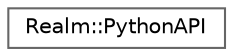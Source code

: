 digraph "Graphical Class Hierarchy"
{
 // LATEX_PDF_SIZE
  bgcolor="transparent";
  edge [fontname=Helvetica,fontsize=10,labelfontname=Helvetica,labelfontsize=10];
  node [fontname=Helvetica,fontsize=10,shape=box,height=0.2,width=0.4];
  rankdir="LR";
  Node0 [id="Node000000",label="Realm::PythonAPI",height=0.2,width=0.4,color="grey40", fillcolor="white", style="filled",URL="$classRealm_1_1PythonAPI.html",tooltip=" "];
}
